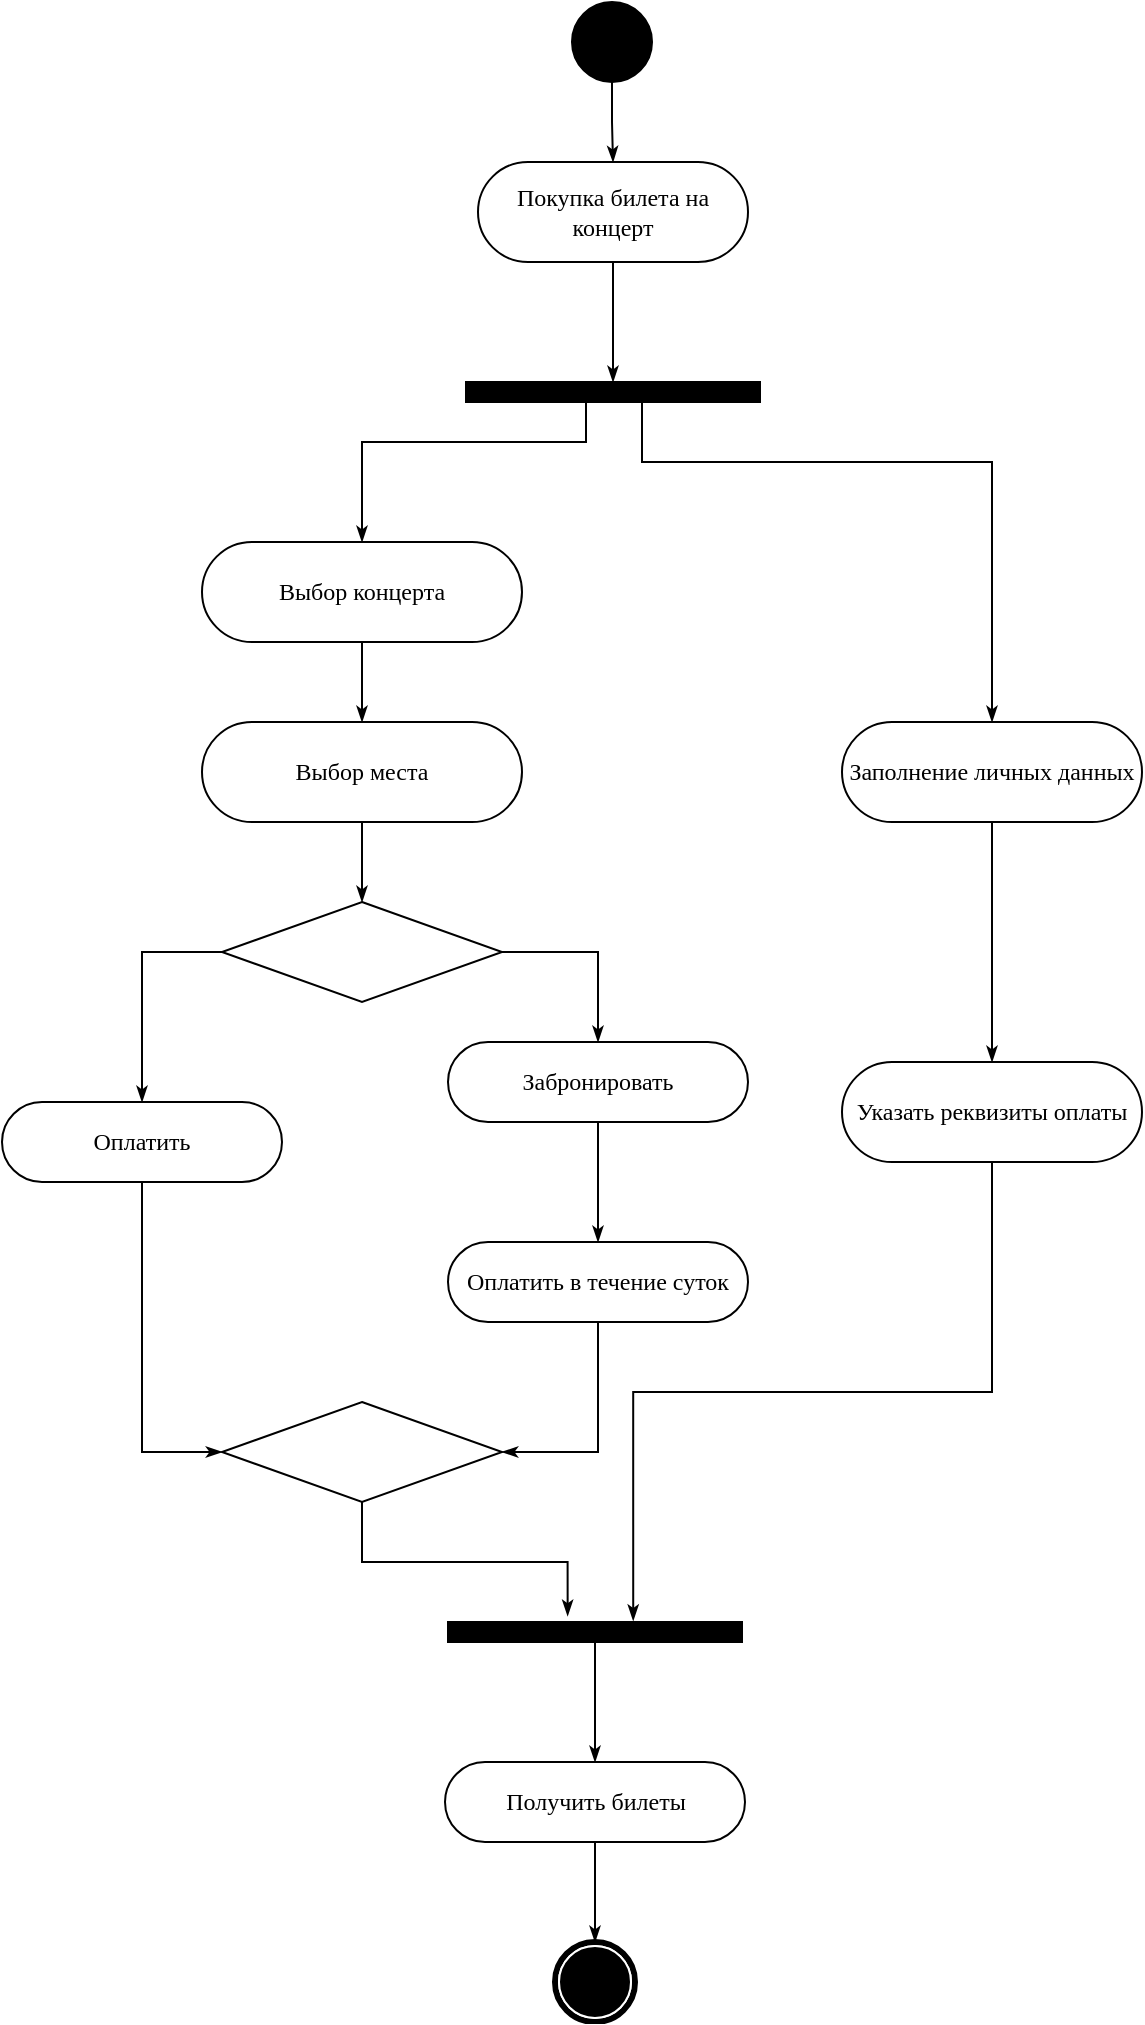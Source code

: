 <mxfile version="22.1.0" type="device">
  <diagram name="Page-1" id="0783ab3e-0a74-02c8-0abd-f7b4e66b4bec">
    <mxGraphModel dx="1042" dy="535" grid="1" gridSize="10" guides="1" tooltips="1" connect="1" arrows="1" fold="1" page="1" pageScale="1" pageWidth="850" pageHeight="1100" background="none" math="0" shadow="0">
      <root>
        <mxCell id="0" />
        <mxCell id="1" parent="0" />
        <mxCell id="cFjjXUgJnyYVzmF9R8VA-1" value="" style="ellipse;whiteSpace=wrap;html=1;rounded=0;shadow=0;comic=0;labelBackgroundColor=none;strokeWidth=1;fillColor=#000000;fontFamily=Verdana;fontSize=12;align=center;" vertex="1" parent="1">
          <mxGeometry x="405.0" y="40" width="40" height="40" as="geometry" />
        </mxCell>
        <mxCell id="cFjjXUgJnyYVzmF9R8VA-2" value="Покупка билета на концерт" style="rounded=1;whiteSpace=wrap;html=1;shadow=0;comic=0;labelBackgroundColor=none;strokeWidth=1;fontFamily=Verdana;fontSize=12;align=center;arcSize=50;" vertex="1" parent="1">
          <mxGeometry x="358" y="120" width="135" height="50" as="geometry" />
        </mxCell>
        <mxCell id="cFjjXUgJnyYVzmF9R8VA-3" value="" style="whiteSpace=wrap;html=1;rounded=0;shadow=0;comic=0;labelBackgroundColor=none;strokeWidth=1;fillColor=#000000;fontFamily=Verdana;fontSize=12;align=center;rotation=0;" vertex="1" parent="1">
          <mxGeometry x="352" y="230.0" width="147" height="10" as="geometry" />
        </mxCell>
        <mxCell id="cFjjXUgJnyYVzmF9R8VA-4" value="Заполнение личных данных" style="rounded=1;whiteSpace=wrap;html=1;shadow=0;comic=0;labelBackgroundColor=none;strokeWidth=1;fontFamily=Verdana;fontSize=12;align=center;arcSize=50;" vertex="1" parent="1">
          <mxGeometry x="540" y="400" width="150" height="50" as="geometry" />
        </mxCell>
        <mxCell id="cFjjXUgJnyYVzmF9R8VA-5" value="Указать реквизиты оплаты" style="rounded=1;whiteSpace=wrap;html=1;shadow=0;comic=0;labelBackgroundColor=none;strokeWidth=1;fontFamily=Verdana;fontSize=12;align=center;arcSize=50;" vertex="1" parent="1">
          <mxGeometry x="540" y="570" width="150" height="50" as="geometry" />
        </mxCell>
        <mxCell id="cFjjXUgJnyYVzmF9R8VA-6" value="Выбор концерта" style="rounded=1;whiteSpace=wrap;html=1;shadow=0;comic=0;labelBackgroundColor=none;strokeWidth=1;fontFamily=Verdana;fontSize=12;align=center;arcSize=50;" vertex="1" parent="1">
          <mxGeometry x="220" y="310" width="160" height="50" as="geometry" />
        </mxCell>
        <mxCell id="cFjjXUgJnyYVzmF9R8VA-7" value="Выбор места" style="rounded=1;whiteSpace=wrap;html=1;shadow=0;comic=0;labelBackgroundColor=none;strokeWidth=1;fontFamily=Verdana;fontSize=12;align=center;arcSize=50;" vertex="1" parent="1">
          <mxGeometry x="220" y="400" width="160" height="50" as="geometry" />
        </mxCell>
        <mxCell id="cFjjXUgJnyYVzmF9R8VA-8" value="Забронировать" style="rounded=1;whiteSpace=wrap;html=1;shadow=0;comic=0;labelBackgroundColor=none;strokeWidth=1;fontFamily=Verdana;fontSize=12;align=center;arcSize=50;" vertex="1" parent="1">
          <mxGeometry x="343" y="560" width="150" height="40" as="geometry" />
        </mxCell>
        <mxCell id="cFjjXUgJnyYVzmF9R8VA-9" value="Оплатить" style="rounded=1;whiteSpace=wrap;html=1;shadow=0;comic=0;labelBackgroundColor=none;strokeWidth=1;fontFamily=Verdana;fontSize=12;align=center;arcSize=50;" vertex="1" parent="1">
          <mxGeometry x="120" y="590" width="140" height="40" as="geometry" />
        </mxCell>
        <mxCell id="cFjjXUgJnyYVzmF9R8VA-10" value="Оплатить в течение суток" style="rounded=1;whiteSpace=wrap;html=1;shadow=0;comic=0;labelBackgroundColor=none;strokeWidth=1;fontFamily=Verdana;fontSize=12;align=center;arcSize=50;" vertex="1" parent="1">
          <mxGeometry x="343" y="660" width="150" height="40" as="geometry" />
        </mxCell>
        <mxCell id="cFjjXUgJnyYVzmF9R8VA-11" value="" style="rhombus;whiteSpace=wrap;html=1;" vertex="1" parent="1">
          <mxGeometry x="230" y="490" width="140" height="50" as="geometry" />
        </mxCell>
        <mxCell id="cFjjXUgJnyYVzmF9R8VA-12" value="" style="rhombus;whiteSpace=wrap;html=1;" vertex="1" parent="1">
          <mxGeometry x="230" y="740" width="140" height="50" as="geometry" />
        </mxCell>
        <mxCell id="cFjjXUgJnyYVzmF9R8VA-13" value="" style="whiteSpace=wrap;html=1;rounded=0;shadow=0;comic=0;labelBackgroundColor=none;strokeWidth=1;fillColor=#000000;fontFamily=Verdana;fontSize=12;align=center;rotation=0;" vertex="1" parent="1">
          <mxGeometry x="343" y="850.0" width="147" height="10" as="geometry" />
        </mxCell>
        <mxCell id="cFjjXUgJnyYVzmF9R8VA-14" value="Получить билеты" style="rounded=1;whiteSpace=wrap;html=1;shadow=0;comic=0;labelBackgroundColor=none;strokeWidth=1;fontFamily=Verdana;fontSize=12;align=center;arcSize=50;" vertex="1" parent="1">
          <mxGeometry x="341.5" y="920" width="150" height="40" as="geometry" />
        </mxCell>
        <mxCell id="cFjjXUgJnyYVzmF9R8VA-15" value="" style="shape=mxgraph.bpmn.shape;html=1;verticalLabelPosition=bottom;labelBackgroundColor=#ffffff;verticalAlign=top;perimeter=ellipsePerimeter;outline=end;symbol=terminate;rounded=0;shadow=0;comic=0;strokeWidth=1;fontFamily=Verdana;fontSize=12;align=center;" vertex="1" parent="1">
          <mxGeometry x="396.5" y="1010" width="40" height="40" as="geometry" />
        </mxCell>
        <mxCell id="cFjjXUgJnyYVzmF9R8VA-16" style="edgeStyle=orthogonalEdgeStyle;rounded=0;html=1;labelBackgroundColor=none;startArrow=none;startFill=0;startSize=5;endArrow=classicThin;endFill=1;endSize=5;jettySize=auto;orthogonalLoop=1;strokeWidth=1;fontFamily=Verdana;fontSize=12;exitX=0.5;exitY=1;exitDx=0;exitDy=0;entryX=0.5;entryY=0;entryDx=0;entryDy=0;" edge="1" parent="1" source="cFjjXUgJnyYVzmF9R8VA-1" target="cFjjXUgJnyYVzmF9R8VA-2">
          <mxGeometry relative="1" as="geometry">
            <mxPoint x="450.0" y="89.957" as="sourcePoint" />
            <mxPoint x="696.0" y="139.957" as="targetPoint" />
          </mxGeometry>
        </mxCell>
        <mxCell id="cFjjXUgJnyYVzmF9R8VA-17" style="edgeStyle=orthogonalEdgeStyle;rounded=0;html=1;labelBackgroundColor=none;startArrow=none;startFill=0;startSize=5;endArrow=classicThin;endFill=1;endSize=5;jettySize=auto;orthogonalLoop=1;strokeWidth=1;fontFamily=Verdana;fontSize=12;exitX=0.5;exitY=1;exitDx=0;exitDy=0;entryX=0.5;entryY=0;entryDx=0;entryDy=0;" edge="1" parent="1" source="cFjjXUgJnyYVzmF9R8VA-2" target="cFjjXUgJnyYVzmF9R8VA-3">
          <mxGeometry relative="1" as="geometry">
            <mxPoint x="450.0" y="209.957" as="sourcePoint" />
            <mxPoint x="696.0" y="259.957" as="targetPoint" />
          </mxGeometry>
        </mxCell>
        <mxCell id="cFjjXUgJnyYVzmF9R8VA-18" style="edgeStyle=orthogonalEdgeStyle;rounded=0;html=1;labelBackgroundColor=none;startArrow=none;startFill=0;startSize=5;endArrow=classicThin;endFill=1;endSize=5;jettySize=auto;orthogonalLoop=1;strokeWidth=1;fontFamily=Verdana;fontSize=12;entryX=0.5;entryY=0;entryDx=0;entryDy=0;" edge="1" parent="1" target="cFjjXUgJnyYVzmF9R8VA-4">
          <mxGeometry relative="1" as="geometry">
            <mxPoint x="440" y="240" as="sourcePoint" />
            <mxPoint x="666.0" y="339.957" as="targetPoint" />
            <Array as="points">
              <mxPoint x="440" y="270" />
              <mxPoint x="615" y="270" />
            </Array>
          </mxGeometry>
        </mxCell>
        <mxCell id="cFjjXUgJnyYVzmF9R8VA-19" style="edgeStyle=orthogonalEdgeStyle;rounded=0;html=1;labelBackgroundColor=none;startArrow=none;startFill=0;startSize=5;endArrow=classicThin;endFill=1;endSize=5;jettySize=auto;orthogonalLoop=1;strokeWidth=1;fontFamily=Verdana;fontSize=12;entryX=0.5;entryY=0;entryDx=0;entryDy=0;" edge="1" parent="1" target="cFjjXUgJnyYVzmF9R8VA-6">
          <mxGeometry relative="1" as="geometry">
            <mxPoint x="412" y="240" as="sourcePoint" />
            <mxPoint x="546.0" y="389.957" as="targetPoint" />
            <Array as="points">
              <mxPoint x="412" y="260" />
              <mxPoint x="300" y="260" />
            </Array>
          </mxGeometry>
        </mxCell>
        <mxCell id="cFjjXUgJnyYVzmF9R8VA-20" style="edgeStyle=orthogonalEdgeStyle;rounded=0;html=1;labelBackgroundColor=none;startArrow=none;startFill=0;startSize=5;endArrow=classicThin;endFill=1;endSize=5;jettySize=auto;orthogonalLoop=1;strokeWidth=1;fontFamily=Verdana;fontSize=12;exitX=0.5;exitY=1;exitDx=0;exitDy=0;" edge="1" parent="1" source="cFjjXUgJnyYVzmF9R8VA-6" target="cFjjXUgJnyYVzmF9R8VA-7">
          <mxGeometry relative="1" as="geometry">
            <mxPoint x="350.0" y="379.957" as="sourcePoint" />
            <mxPoint x="596.0" y="429.957" as="targetPoint" />
          </mxGeometry>
        </mxCell>
        <mxCell id="cFjjXUgJnyYVzmF9R8VA-23" style="edgeStyle=orthogonalEdgeStyle;rounded=0;html=1;labelBackgroundColor=none;startArrow=none;startFill=0;startSize=5;endArrow=classicThin;endFill=1;endSize=5;jettySize=auto;orthogonalLoop=1;strokeWidth=1;fontFamily=Verdana;fontSize=12;exitX=0.5;exitY=1;exitDx=0;exitDy=0;" edge="1" parent="1" source="cFjjXUgJnyYVzmF9R8VA-7" target="cFjjXUgJnyYVzmF9R8VA-11">
          <mxGeometry relative="1" as="geometry">
            <mxPoint x="300.0" y="509.957" as="sourcePoint" />
            <mxPoint x="546.0" y="559.957" as="targetPoint" />
          </mxGeometry>
        </mxCell>
        <mxCell id="cFjjXUgJnyYVzmF9R8VA-24" style="edgeStyle=orthogonalEdgeStyle;rounded=0;html=1;labelBackgroundColor=none;startArrow=none;startFill=0;startSize=5;endArrow=classicThin;endFill=1;endSize=5;jettySize=auto;orthogonalLoop=1;strokeWidth=1;fontFamily=Verdana;fontSize=12;entryX=0.5;entryY=0;entryDx=0;entryDy=0;exitX=1;exitY=0.5;exitDx=0;exitDy=0;" edge="1" parent="1" source="cFjjXUgJnyYVzmF9R8VA-11" target="cFjjXUgJnyYVzmF9R8VA-8">
          <mxGeometry relative="1" as="geometry">
            <mxPoint x="400" y="490" as="sourcePoint" />
            <mxPoint x="646.0" y="559.957" as="targetPoint" />
          </mxGeometry>
        </mxCell>
        <mxCell id="cFjjXUgJnyYVzmF9R8VA-25" style="edgeStyle=orthogonalEdgeStyle;rounded=0;html=1;labelBackgroundColor=none;startArrow=none;startFill=0;startSize=5;endArrow=classicThin;endFill=1;endSize=5;jettySize=auto;orthogonalLoop=1;strokeWidth=1;fontFamily=Verdana;fontSize=12;exitX=0.5;exitY=1;exitDx=0;exitDy=0;entryX=0.5;entryY=0;entryDx=0;entryDy=0;" edge="1" parent="1" source="cFjjXUgJnyYVzmF9R8VA-4" target="cFjjXUgJnyYVzmF9R8VA-5">
          <mxGeometry relative="1" as="geometry">
            <mxPoint x="300.0" y="589.957" as="sourcePoint" />
            <mxPoint x="546.0" y="639.957" as="targetPoint" />
          </mxGeometry>
        </mxCell>
        <mxCell id="cFjjXUgJnyYVzmF9R8VA-26" style="edgeStyle=orthogonalEdgeStyle;rounded=0;html=1;labelBackgroundColor=none;startArrow=none;startFill=0;startSize=5;endArrow=classicThin;endFill=1;endSize=5;jettySize=auto;orthogonalLoop=1;strokeWidth=1;fontFamily=Verdana;fontSize=12;exitX=0;exitY=0.5;exitDx=0;exitDy=0;" edge="1" parent="1" source="cFjjXUgJnyYVzmF9R8VA-11" target="cFjjXUgJnyYVzmF9R8VA-9">
          <mxGeometry relative="1" as="geometry">
            <mxPoint x="280.0" y="629.997" as="sourcePoint" />
            <mxPoint x="526.0" y="679.997" as="targetPoint" />
          </mxGeometry>
        </mxCell>
        <mxCell id="cFjjXUgJnyYVzmF9R8VA-27" style="edgeStyle=orthogonalEdgeStyle;rounded=0;html=1;labelBackgroundColor=none;startArrow=none;startFill=0;startSize=5;endArrow=classicThin;endFill=1;endSize=5;jettySize=auto;orthogonalLoop=1;strokeWidth=1;fontFamily=Verdana;fontSize=12;exitX=0.5;exitY=1;exitDx=0;exitDy=0;entryX=0.5;entryY=0;entryDx=0;entryDy=0;" edge="1" parent="1" source="cFjjXUgJnyYVzmF9R8VA-13" target="cFjjXUgJnyYVzmF9R8VA-14">
          <mxGeometry relative="1" as="geometry">
            <mxPoint x="438.0" y="889.997" as="sourcePoint" />
            <mxPoint x="684.0" y="939.997" as="targetPoint" />
          </mxGeometry>
        </mxCell>
        <mxCell id="cFjjXUgJnyYVzmF9R8VA-28" style="edgeStyle=orthogonalEdgeStyle;rounded=0;html=1;labelBackgroundColor=none;startArrow=none;startFill=0;startSize=5;endArrow=classicThin;endFill=1;endSize=5;jettySize=auto;orthogonalLoop=1;strokeWidth=1;fontFamily=Verdana;fontSize=12;exitX=0.5;exitY=1;exitDx=0;exitDy=0;entryX=0.407;entryY=-0.308;entryDx=0;entryDy=0;entryPerimeter=0;" edge="1" parent="1" source="cFjjXUgJnyYVzmF9R8VA-12" target="cFjjXUgJnyYVzmF9R8VA-13">
          <mxGeometry relative="1" as="geometry">
            <mxPoint x="341.5" y="789.997" as="sourcePoint" />
            <mxPoint x="587.5" y="839.997" as="targetPoint" />
          </mxGeometry>
        </mxCell>
        <mxCell id="cFjjXUgJnyYVzmF9R8VA-29" style="edgeStyle=orthogonalEdgeStyle;rounded=0;html=1;labelBackgroundColor=none;startArrow=none;startFill=0;startSize=5;endArrow=classicThin;endFill=1;endSize=5;jettySize=auto;orthogonalLoop=1;strokeWidth=1;fontFamily=Verdana;fontSize=12;exitX=0.5;exitY=1;exitDx=0;exitDy=0;entryX=1;entryY=0.5;entryDx=0;entryDy=0;" edge="1" parent="1" source="cFjjXUgJnyYVzmF9R8VA-10" target="cFjjXUgJnyYVzmF9R8VA-12">
          <mxGeometry relative="1" as="geometry">
            <mxPoint x="470.0" y="819.997" as="sourcePoint" />
            <mxPoint x="716.0" y="869.997" as="targetPoint" />
          </mxGeometry>
        </mxCell>
        <mxCell id="cFjjXUgJnyYVzmF9R8VA-30" style="edgeStyle=orthogonalEdgeStyle;rounded=0;html=1;labelBackgroundColor=none;startArrow=none;startFill=0;startSize=5;endArrow=classicThin;endFill=1;endSize=5;jettySize=auto;orthogonalLoop=1;strokeWidth=1;fontFamily=Verdana;fontSize=12;exitX=0.5;exitY=1;exitDx=0;exitDy=0;entryX=0.63;entryY=-0.068;entryDx=0;entryDy=0;entryPerimeter=0;" edge="1" parent="1" source="cFjjXUgJnyYVzmF9R8VA-5" target="cFjjXUgJnyYVzmF9R8VA-13">
          <mxGeometry relative="1" as="geometry">
            <mxPoint x="470.0" y="739.997" as="sourcePoint" />
            <mxPoint x="716.0" y="789.997" as="targetPoint" />
          </mxGeometry>
        </mxCell>
        <mxCell id="cFjjXUgJnyYVzmF9R8VA-31" style="edgeStyle=orthogonalEdgeStyle;rounded=0;html=1;labelBackgroundColor=none;startArrow=none;startFill=0;startSize=5;endArrow=classicThin;endFill=1;endSize=5;jettySize=auto;orthogonalLoop=1;strokeWidth=1;fontFamily=Verdana;fontSize=12;exitX=0.5;exitY=1;exitDx=0;exitDy=0;entryX=0.5;entryY=0;entryDx=0;entryDy=0;" edge="1" parent="1" source="cFjjXUgJnyYVzmF9R8VA-8" target="cFjjXUgJnyYVzmF9R8VA-10">
          <mxGeometry relative="1" as="geometry">
            <mxPoint x="425.0" y="729.997" as="sourcePoint" />
            <mxPoint x="671.0" y="779.997" as="targetPoint" />
          </mxGeometry>
        </mxCell>
        <mxCell id="cFjjXUgJnyYVzmF9R8VA-32" style="edgeStyle=orthogonalEdgeStyle;rounded=0;html=1;labelBackgroundColor=none;startArrow=none;startFill=0;startSize=5;endArrow=classicThin;endFill=1;endSize=5;jettySize=auto;orthogonalLoop=1;strokeWidth=1;fontFamily=Verdana;fontSize=12;exitX=0.5;exitY=1;exitDx=0;exitDy=0;entryX=0;entryY=0.5;entryDx=0;entryDy=0;" edge="1" parent="1" source="cFjjXUgJnyYVzmF9R8VA-9" target="cFjjXUgJnyYVzmF9R8VA-12">
          <mxGeometry relative="1" as="geometry">
            <mxPoint x="260" y="620" as="sourcePoint" />
            <mxPoint x="616.0" y="799.957" as="targetPoint" />
          </mxGeometry>
        </mxCell>
        <mxCell id="cFjjXUgJnyYVzmF9R8VA-33" style="edgeStyle=orthogonalEdgeStyle;rounded=0;html=1;labelBackgroundColor=none;startArrow=none;startFill=0;startSize=5;endArrow=classicThin;endFill=1;endSize=5;jettySize=auto;orthogonalLoop=1;strokeWidth=1;fontFamily=Verdana;fontSize=12;exitX=0.5;exitY=1;exitDx=0;exitDy=0;entryX=0.5;entryY=0;entryDx=0;entryDy=0;" edge="1" parent="1" source="cFjjXUgJnyYVzmF9R8VA-14" target="cFjjXUgJnyYVzmF9R8VA-15">
          <mxGeometry relative="1" as="geometry">
            <mxPoint x="390" y="970" as="sourcePoint" />
            <mxPoint x="546.0" y="809.957" as="targetPoint" />
          </mxGeometry>
        </mxCell>
      </root>
    </mxGraphModel>
  </diagram>
</mxfile>
